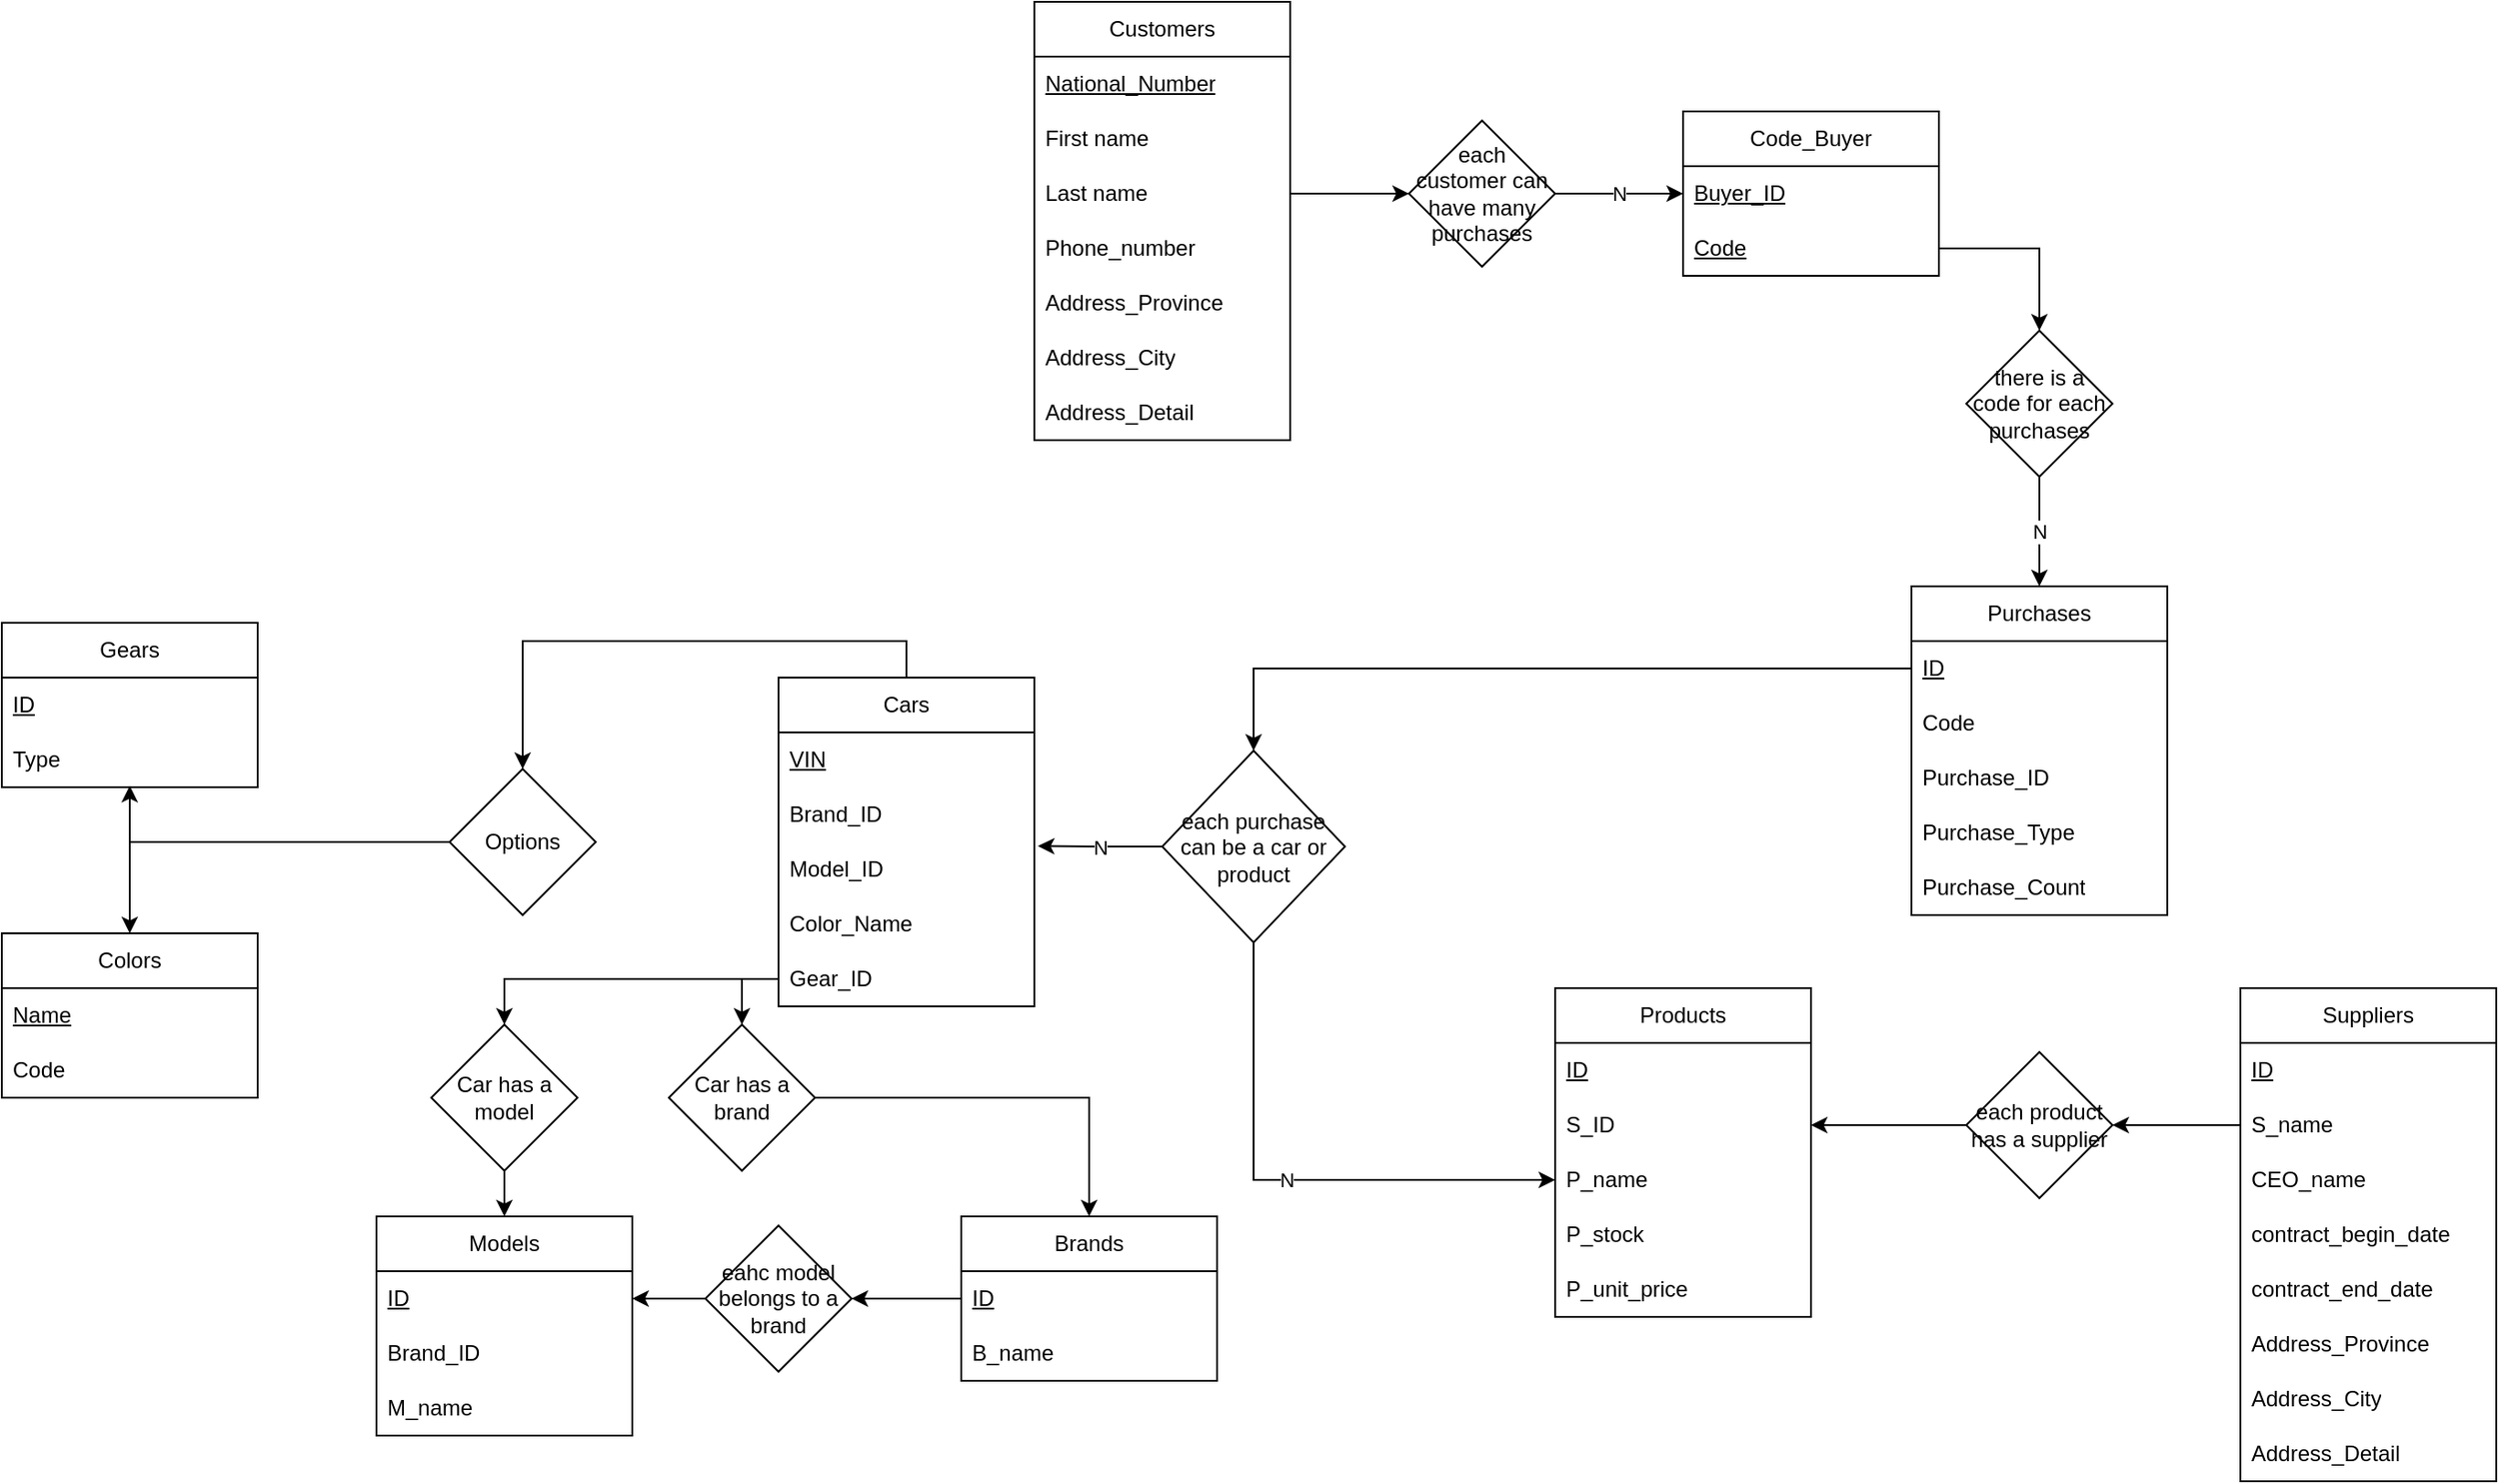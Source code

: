 <mxfile version="20.8.10" type="device"><diagram id="R2lEEEUBdFMjLlhIrx00" name="Page-1"><mxGraphModel dx="2734" dy="2216" grid="1" gridSize="10" guides="1" tooltips="1" connect="1" arrows="1" fold="1" page="1" pageScale="1" pageWidth="850" pageHeight="1100" math="0" shadow="0" extFonts="Permanent Marker^https://fonts.googleapis.com/css?family=Permanent+Marker"><root><mxCell id="0"/><mxCell id="1" parent="0"/><mxCell id="0owGsw8xxq0cr4WaNsGn-62" style="edgeStyle=orthogonalEdgeStyle;rounded=0;orthogonalLoop=1;jettySize=auto;html=1;exitX=0.5;exitY=0;exitDx=0;exitDy=0;entryX=0.5;entryY=0;entryDx=0;entryDy=0;" parent="1" source="0owGsw8xxq0cr4WaNsGn-4" target="0owGsw8xxq0cr4WaNsGn-61" edge="1"><mxGeometry relative="1" as="geometry"/></mxCell><mxCell id="0owGsw8xxq0cr4WaNsGn-4" value="Cars" style="swimlane;fontStyle=0;childLayout=stackLayout;horizontal=1;startSize=30;horizontalStack=0;resizeParent=1;resizeParentMax=0;resizeLast=0;collapsible=1;marginBottom=0;whiteSpace=wrap;html=1;" parent="1" vertex="1"><mxGeometry x="-140" width="140" height="180" as="geometry"/></mxCell><mxCell id="0owGsw8xxq0cr4WaNsGn-5" value="&lt;u&gt;VIN&lt;/u&gt;" style="text;strokeColor=none;fillColor=none;align=left;verticalAlign=middle;spacingLeft=4;spacingRight=4;overflow=hidden;points=[[0,0.5],[1,0.5]];portConstraint=eastwest;rotatable=0;whiteSpace=wrap;html=1;" parent="0owGsw8xxq0cr4WaNsGn-4" vertex="1"><mxGeometry y="30" width="140" height="30" as="geometry"/></mxCell><mxCell id="0owGsw8xxq0cr4WaNsGn-6" value="Brand_ID" style="text;strokeColor=none;fillColor=none;align=left;verticalAlign=middle;spacingLeft=4;spacingRight=4;overflow=hidden;points=[[0,0.5],[1,0.5]];portConstraint=eastwest;rotatable=0;whiteSpace=wrap;html=1;" parent="0owGsw8xxq0cr4WaNsGn-4" vertex="1"><mxGeometry y="60" width="140" height="30" as="geometry"/></mxCell><mxCell id="0owGsw8xxq0cr4WaNsGn-9" value="Model_ID" style="text;strokeColor=none;fillColor=none;align=left;verticalAlign=middle;spacingLeft=4;spacingRight=4;overflow=hidden;points=[[0,0.5],[1,0.5]];portConstraint=eastwest;rotatable=0;whiteSpace=wrap;html=1;" parent="0owGsw8xxq0cr4WaNsGn-4" vertex="1"><mxGeometry y="90" width="140" height="30" as="geometry"/></mxCell><mxCell id="0owGsw8xxq0cr4WaNsGn-10" value="Color_Name" style="text;strokeColor=none;fillColor=none;align=left;verticalAlign=middle;spacingLeft=4;spacingRight=4;overflow=hidden;points=[[0,0.5],[1,0.5]];portConstraint=eastwest;rotatable=0;whiteSpace=wrap;html=1;" parent="0owGsw8xxq0cr4WaNsGn-4" vertex="1"><mxGeometry y="120" width="140" height="30" as="geometry"/></mxCell><mxCell id="0owGsw8xxq0cr4WaNsGn-8" value="Gear_ID" style="text;strokeColor=none;fillColor=none;align=left;verticalAlign=middle;spacingLeft=4;spacingRight=4;overflow=hidden;points=[[0,0.5],[1,0.5]];portConstraint=eastwest;rotatable=0;whiteSpace=wrap;html=1;" parent="0owGsw8xxq0cr4WaNsGn-4" vertex="1"><mxGeometry y="150" width="140" height="30" as="geometry"/></mxCell><mxCell id="0owGsw8xxq0cr4WaNsGn-11" value="Gears" style="swimlane;fontStyle=0;childLayout=stackLayout;horizontal=1;startSize=30;horizontalStack=0;resizeParent=1;resizeParentMax=0;resizeLast=0;collapsible=1;marginBottom=0;whiteSpace=wrap;html=1;" parent="1" vertex="1"><mxGeometry x="-565" y="-30" width="140" height="90" as="geometry"/></mxCell><mxCell id="0owGsw8xxq0cr4WaNsGn-12" value="&lt;u&gt;ID&lt;/u&gt;" style="text;strokeColor=none;fillColor=none;align=left;verticalAlign=middle;spacingLeft=4;spacingRight=4;overflow=hidden;points=[[0,0.5],[1,0.5]];portConstraint=eastwest;rotatable=0;whiteSpace=wrap;html=1;" parent="0owGsw8xxq0cr4WaNsGn-11" vertex="1"><mxGeometry y="30" width="140" height="30" as="geometry"/></mxCell><mxCell id="0owGsw8xxq0cr4WaNsGn-13" value="Type" style="text;strokeColor=none;fillColor=none;align=left;verticalAlign=middle;spacingLeft=4;spacingRight=4;overflow=hidden;points=[[0,0.5],[1,0.5]];portConstraint=eastwest;rotatable=0;whiteSpace=wrap;html=1;" parent="0owGsw8xxq0cr4WaNsGn-11" vertex="1"><mxGeometry y="60" width="140" height="30" as="geometry"/></mxCell><mxCell id="0owGsw8xxq0cr4WaNsGn-17" value="Colors" style="swimlane;fontStyle=0;childLayout=stackLayout;horizontal=1;startSize=30;horizontalStack=0;resizeParent=1;resizeParentMax=0;resizeLast=0;collapsible=1;marginBottom=0;whiteSpace=wrap;html=1;" parent="1" vertex="1"><mxGeometry x="-565" y="140" width="140" height="90" as="geometry"/></mxCell><mxCell id="0owGsw8xxq0cr4WaNsGn-18" value="&lt;u&gt;Name&lt;/u&gt;" style="text;strokeColor=none;fillColor=none;align=left;verticalAlign=middle;spacingLeft=4;spacingRight=4;overflow=hidden;points=[[0,0.5],[1,0.5]];portConstraint=eastwest;rotatable=0;whiteSpace=wrap;html=1;" parent="0owGsw8xxq0cr4WaNsGn-17" vertex="1"><mxGeometry y="30" width="140" height="30" as="geometry"/></mxCell><mxCell id="0owGsw8xxq0cr4WaNsGn-19" value="Code" style="text;strokeColor=none;fillColor=none;align=left;verticalAlign=middle;spacingLeft=4;spacingRight=4;overflow=hidden;points=[[0,0.5],[1,0.5]];portConstraint=eastwest;rotatable=0;whiteSpace=wrap;html=1;" parent="0owGsw8xxq0cr4WaNsGn-17" vertex="1"><mxGeometry y="60" width="140" height="30" as="geometry"/></mxCell><mxCell id="0owGsw8xxq0cr4WaNsGn-20" value="Products" style="swimlane;fontStyle=0;childLayout=stackLayout;horizontal=1;startSize=30;horizontalStack=0;resizeParent=1;resizeParentMax=0;resizeLast=0;collapsible=1;marginBottom=0;whiteSpace=wrap;html=1;" parent="1" vertex="1"><mxGeometry x="285" y="170" width="140" height="180" as="geometry"/></mxCell><mxCell id="0owGsw8xxq0cr4WaNsGn-21" value="&lt;u&gt;ID&lt;/u&gt;" style="text;strokeColor=none;fillColor=none;align=left;verticalAlign=middle;spacingLeft=4;spacingRight=4;overflow=hidden;points=[[0,0.5],[1,0.5]];portConstraint=eastwest;rotatable=0;whiteSpace=wrap;html=1;" parent="0owGsw8xxq0cr4WaNsGn-20" vertex="1"><mxGeometry y="30" width="140" height="30" as="geometry"/></mxCell><mxCell id="0owGsw8xxq0cr4WaNsGn-96" value="S_ID" style="text;strokeColor=none;fillColor=none;align=left;verticalAlign=middle;spacingLeft=4;spacingRight=4;overflow=hidden;points=[[0,0.5],[1,0.5]];portConstraint=eastwest;rotatable=0;whiteSpace=wrap;html=1;" parent="0owGsw8xxq0cr4WaNsGn-20" vertex="1"><mxGeometry y="60" width="140" height="30" as="geometry"/></mxCell><mxCell id="0owGsw8xxq0cr4WaNsGn-22" value="P_name" style="text;strokeColor=none;fillColor=none;align=left;verticalAlign=middle;spacingLeft=4;spacingRight=4;overflow=hidden;points=[[0,0.5],[1,0.5]];portConstraint=eastwest;rotatable=0;whiteSpace=wrap;html=1;" parent="0owGsw8xxq0cr4WaNsGn-20" vertex="1"><mxGeometry y="90" width="140" height="30" as="geometry"/></mxCell><mxCell id="0owGsw8xxq0cr4WaNsGn-23" value="P_stock" style="text;strokeColor=none;fillColor=none;align=left;verticalAlign=middle;spacingLeft=4;spacingRight=4;overflow=hidden;points=[[0,0.5],[1,0.5]];portConstraint=eastwest;rotatable=0;whiteSpace=wrap;html=1;" parent="0owGsw8xxq0cr4WaNsGn-20" vertex="1"><mxGeometry y="120" width="140" height="30" as="geometry"/></mxCell><mxCell id="0owGsw8xxq0cr4WaNsGn-60" value="P_unit_price" style="text;strokeColor=none;fillColor=none;align=left;verticalAlign=middle;spacingLeft=4;spacingRight=4;overflow=hidden;points=[[0,0.5],[1,0.5]];portConstraint=eastwest;rotatable=0;whiteSpace=wrap;html=1;" parent="0owGsw8xxq0cr4WaNsGn-20" vertex="1"><mxGeometry y="150" width="140" height="30" as="geometry"/></mxCell><mxCell id="0owGsw8xxq0cr4WaNsGn-26" value="Suppliers" style="swimlane;fontStyle=0;childLayout=stackLayout;horizontal=1;startSize=30;horizontalStack=0;resizeParent=1;resizeParentMax=0;resizeLast=0;collapsible=1;marginBottom=0;whiteSpace=wrap;html=1;" parent="1" vertex="1"><mxGeometry x="660" y="170" width="140" height="270" as="geometry"/></mxCell><mxCell id="0owGsw8xxq0cr4WaNsGn-27" value="&lt;u&gt;ID&lt;/u&gt;" style="text;strokeColor=none;fillColor=none;align=left;verticalAlign=middle;spacingLeft=4;spacingRight=4;overflow=hidden;points=[[0,0.5],[1,0.5]];portConstraint=eastwest;rotatable=0;whiteSpace=wrap;html=1;" parent="0owGsw8xxq0cr4WaNsGn-26" vertex="1"><mxGeometry y="30" width="140" height="30" as="geometry"/></mxCell><mxCell id="0owGsw8xxq0cr4WaNsGn-28" value="S_name" style="text;strokeColor=none;fillColor=none;align=left;verticalAlign=middle;spacingLeft=4;spacingRight=4;overflow=hidden;points=[[0,0.5],[1,0.5]];portConstraint=eastwest;rotatable=0;whiteSpace=wrap;html=1;" parent="0owGsw8xxq0cr4WaNsGn-26" vertex="1"><mxGeometry y="60" width="140" height="30" as="geometry"/></mxCell><mxCell id="0owGsw8xxq0cr4WaNsGn-29" value="CEO_name" style="text;strokeColor=none;fillColor=none;align=left;verticalAlign=middle;spacingLeft=4;spacingRight=4;overflow=hidden;points=[[0,0.5],[1,0.5]];portConstraint=eastwest;rotatable=0;whiteSpace=wrap;html=1;" parent="0owGsw8xxq0cr4WaNsGn-26" vertex="1"><mxGeometry y="90" width="140" height="30" as="geometry"/></mxCell><mxCell id="0owGsw8xxq0cr4WaNsGn-56" value="contract_begin_date" style="text;strokeColor=none;fillColor=none;align=left;verticalAlign=middle;spacingLeft=4;spacingRight=4;overflow=hidden;points=[[0,0.5],[1,0.5]];portConstraint=eastwest;rotatable=0;whiteSpace=wrap;html=1;" parent="0owGsw8xxq0cr4WaNsGn-26" vertex="1"><mxGeometry y="120" width="140" height="30" as="geometry"/></mxCell><mxCell id="0owGsw8xxq0cr4WaNsGn-58" value="contract_end_date" style="text;strokeColor=none;fillColor=none;align=left;verticalAlign=middle;spacingLeft=4;spacingRight=4;overflow=hidden;points=[[0,0.5],[1,0.5]];portConstraint=eastwest;rotatable=0;whiteSpace=wrap;html=1;" parent="0owGsw8xxq0cr4WaNsGn-26" vertex="1"><mxGeometry y="150" width="140" height="30" as="geometry"/></mxCell><mxCell id="0owGsw8xxq0cr4WaNsGn-30" value="Address_Province" style="text;strokeColor=none;fillColor=none;align=left;verticalAlign=middle;spacingLeft=4;spacingRight=4;overflow=hidden;points=[[0,0.5],[1,0.5]];portConstraint=eastwest;rotatable=0;whiteSpace=wrap;html=1;" parent="0owGsw8xxq0cr4WaNsGn-26" vertex="1"><mxGeometry y="180" width="140" height="30" as="geometry"/></mxCell><mxCell id="0owGsw8xxq0cr4WaNsGn-31" value="Address_City" style="text;strokeColor=none;fillColor=none;align=left;verticalAlign=middle;spacingLeft=4;spacingRight=4;overflow=hidden;points=[[0,0.5],[1,0.5]];portConstraint=eastwest;rotatable=0;whiteSpace=wrap;html=1;" parent="0owGsw8xxq0cr4WaNsGn-26" vertex="1"><mxGeometry y="210" width="140" height="30" as="geometry"/></mxCell><mxCell id="0owGsw8xxq0cr4WaNsGn-32" value="Address_Detail" style="text;strokeColor=none;fillColor=none;align=left;verticalAlign=middle;spacingLeft=4;spacingRight=4;overflow=hidden;points=[[0,0.5],[1,0.5]];portConstraint=eastwest;rotatable=0;whiteSpace=wrap;html=1;" parent="0owGsw8xxq0cr4WaNsGn-26" vertex="1"><mxGeometry y="240" width="140" height="30" as="geometry"/></mxCell><mxCell id="0owGsw8xxq0cr4WaNsGn-75" value="" style="edgeStyle=orthogonalEdgeStyle;rounded=0;orthogonalLoop=1;jettySize=auto;html=1;" parent="1" source="0owGsw8xxq0cr4WaNsGn-33" target="0owGsw8xxq0cr4WaNsGn-74" edge="1"><mxGeometry relative="1" as="geometry"/></mxCell><mxCell id="0owGsw8xxq0cr4WaNsGn-33" value="Brands" style="swimlane;fontStyle=0;childLayout=stackLayout;horizontal=1;startSize=30;horizontalStack=0;resizeParent=1;resizeParentMax=0;resizeLast=0;collapsible=1;marginBottom=0;whiteSpace=wrap;html=1;" parent="1" vertex="1"><mxGeometry x="-40" y="295" width="140" height="90" as="geometry"/></mxCell><mxCell id="0owGsw8xxq0cr4WaNsGn-34" value="&lt;u&gt;ID&lt;/u&gt;" style="text;strokeColor=none;fillColor=none;align=left;verticalAlign=middle;spacingLeft=4;spacingRight=4;overflow=hidden;points=[[0,0.5],[1,0.5]];portConstraint=eastwest;rotatable=0;whiteSpace=wrap;html=1;" parent="0owGsw8xxq0cr4WaNsGn-33" vertex="1"><mxGeometry y="30" width="140" height="30" as="geometry"/></mxCell><mxCell id="0owGsw8xxq0cr4WaNsGn-35" value="B_name" style="text;strokeColor=none;fillColor=none;align=left;verticalAlign=middle;spacingLeft=4;spacingRight=4;overflow=hidden;points=[[0,0.5],[1,0.5]];portConstraint=eastwest;rotatable=0;whiteSpace=wrap;html=1;" parent="0owGsw8xxq0cr4WaNsGn-33" vertex="1"><mxGeometry y="60" width="140" height="30" as="geometry"/></mxCell><mxCell id="0owGsw8xxq0cr4WaNsGn-36" value="Models" style="swimlane;fontStyle=0;childLayout=stackLayout;horizontal=1;startSize=30;horizontalStack=0;resizeParent=1;resizeParentMax=0;resizeLast=0;collapsible=1;marginBottom=0;whiteSpace=wrap;html=1;" parent="1" vertex="1"><mxGeometry x="-360" y="295" width="140" height="120" as="geometry"/></mxCell><mxCell id="0owGsw8xxq0cr4WaNsGn-37" value="&lt;u&gt;ID&lt;/u&gt;" style="text;strokeColor=none;fillColor=none;align=left;verticalAlign=middle;spacingLeft=4;spacingRight=4;overflow=hidden;points=[[0,0.5],[1,0.5]];portConstraint=eastwest;rotatable=0;whiteSpace=wrap;html=1;" parent="0owGsw8xxq0cr4WaNsGn-36" vertex="1"><mxGeometry y="30" width="140" height="30" as="geometry"/></mxCell><mxCell id="0owGsw8xxq0cr4WaNsGn-39" value="Brand_ID" style="text;strokeColor=none;fillColor=none;align=left;verticalAlign=middle;spacingLeft=4;spacingRight=4;overflow=hidden;points=[[0,0.5],[1,0.5]];portConstraint=eastwest;rotatable=0;whiteSpace=wrap;html=1;" parent="0owGsw8xxq0cr4WaNsGn-36" vertex="1"><mxGeometry y="60" width="140" height="30" as="geometry"/></mxCell><mxCell id="0owGsw8xxq0cr4WaNsGn-38" value="M_name" style="text;strokeColor=none;fillColor=none;align=left;verticalAlign=middle;spacingLeft=4;spacingRight=4;overflow=hidden;points=[[0,0.5],[1,0.5]];portConstraint=eastwest;rotatable=0;whiteSpace=wrap;html=1;" parent="0owGsw8xxq0cr4WaNsGn-36" vertex="1"><mxGeometry y="90" width="140" height="30" as="geometry"/></mxCell><mxCell id="0owGsw8xxq0cr4WaNsGn-40" value="Customers" style="swimlane;fontStyle=0;childLayout=stackLayout;horizontal=1;startSize=30;horizontalStack=0;resizeParent=1;resizeParentMax=0;resizeLast=0;collapsible=1;marginBottom=0;whiteSpace=wrap;html=1;" parent="1" vertex="1"><mxGeometry y="-370" width="140" height="240" as="geometry"/></mxCell><mxCell id="0owGsw8xxq0cr4WaNsGn-41" value="&lt;u&gt;National_Number&lt;/u&gt;" style="text;strokeColor=none;fillColor=none;align=left;verticalAlign=middle;spacingLeft=4;spacingRight=4;overflow=hidden;points=[[0,0.5],[1,0.5]];portConstraint=eastwest;rotatable=0;whiteSpace=wrap;html=1;" parent="0owGsw8xxq0cr4WaNsGn-40" vertex="1"><mxGeometry y="30" width="140" height="30" as="geometry"/></mxCell><mxCell id="0owGsw8xxq0cr4WaNsGn-42" value="First name" style="text;strokeColor=none;fillColor=none;align=left;verticalAlign=middle;spacingLeft=4;spacingRight=4;overflow=hidden;points=[[0,0.5],[1,0.5]];portConstraint=eastwest;rotatable=0;whiteSpace=wrap;html=1;" parent="0owGsw8xxq0cr4WaNsGn-40" vertex="1"><mxGeometry y="60" width="140" height="30" as="geometry"/></mxCell><mxCell id="0owGsw8xxq0cr4WaNsGn-47" value="Last name" style="text;strokeColor=none;fillColor=none;align=left;verticalAlign=middle;spacingLeft=4;spacingRight=4;overflow=hidden;points=[[0,0.5],[1,0.5]];portConstraint=eastwest;rotatable=0;whiteSpace=wrap;html=1;" parent="0owGsw8xxq0cr4WaNsGn-40" vertex="1"><mxGeometry y="90" width="140" height="30" as="geometry"/></mxCell><mxCell id="0owGsw8xxq0cr4WaNsGn-43" value="Phone_number" style="text;strokeColor=none;fillColor=none;align=left;verticalAlign=middle;spacingLeft=4;spacingRight=4;overflow=hidden;points=[[0,0.5],[1,0.5]];portConstraint=eastwest;rotatable=0;whiteSpace=wrap;html=1;" parent="0owGsw8xxq0cr4WaNsGn-40" vertex="1"><mxGeometry y="120" width="140" height="30" as="geometry"/></mxCell><mxCell id="0owGsw8xxq0cr4WaNsGn-44" value="Address_Province" style="text;strokeColor=none;fillColor=none;align=left;verticalAlign=middle;spacingLeft=4;spacingRight=4;overflow=hidden;points=[[0,0.5],[1,0.5]];portConstraint=eastwest;rotatable=0;whiteSpace=wrap;html=1;" parent="0owGsw8xxq0cr4WaNsGn-40" vertex="1"><mxGeometry y="150" width="140" height="30" as="geometry"/></mxCell><mxCell id="0owGsw8xxq0cr4WaNsGn-45" value="Address_City" style="text;strokeColor=none;fillColor=none;align=left;verticalAlign=middle;spacingLeft=4;spacingRight=4;overflow=hidden;points=[[0,0.5],[1,0.5]];portConstraint=eastwest;rotatable=0;whiteSpace=wrap;html=1;" parent="0owGsw8xxq0cr4WaNsGn-40" vertex="1"><mxGeometry y="180" width="140" height="30" as="geometry"/></mxCell><mxCell id="0owGsw8xxq0cr4WaNsGn-46" value="Address_Detail" style="text;strokeColor=none;fillColor=none;align=left;verticalAlign=middle;spacingLeft=4;spacingRight=4;overflow=hidden;points=[[0,0.5],[1,0.5]];portConstraint=eastwest;rotatable=0;whiteSpace=wrap;html=1;" parent="0owGsw8xxq0cr4WaNsGn-40" vertex="1"><mxGeometry y="210" width="140" height="30" as="geometry"/></mxCell><mxCell id="0owGsw8xxq0cr4WaNsGn-48" value="Purchases" style="swimlane;fontStyle=0;childLayout=stackLayout;horizontal=1;startSize=30;horizontalStack=0;resizeParent=1;resizeParentMax=0;resizeLast=0;collapsible=1;marginBottom=0;whiteSpace=wrap;html=1;" parent="1" vertex="1"><mxGeometry x="480" y="-50" width="140" height="180" as="geometry"/></mxCell><mxCell id="0owGsw8xxq0cr4WaNsGn-49" value="&lt;u&gt;ID&lt;/u&gt;" style="text;strokeColor=none;fillColor=none;align=left;verticalAlign=middle;spacingLeft=4;spacingRight=4;overflow=hidden;points=[[0,0.5],[1,0.5]];portConstraint=eastwest;rotatable=0;whiteSpace=wrap;html=1;" parent="0owGsw8xxq0cr4WaNsGn-48" vertex="1"><mxGeometry y="30" width="140" height="30" as="geometry"/></mxCell><mxCell id="0owGsw8xxq0cr4WaNsGn-50" value="Code" style="text;strokeColor=none;fillColor=none;align=left;verticalAlign=middle;spacingLeft=4;spacingRight=4;overflow=hidden;points=[[0,0.5],[1,0.5]];portConstraint=eastwest;rotatable=0;whiteSpace=wrap;html=1;" parent="0owGsw8xxq0cr4WaNsGn-48" vertex="1"><mxGeometry y="60" width="140" height="30" as="geometry"/></mxCell><mxCell id="0owGsw8xxq0cr4WaNsGn-51" value="Purchase_ID" style="text;strokeColor=none;fillColor=none;align=left;verticalAlign=middle;spacingLeft=4;spacingRight=4;overflow=hidden;points=[[0,0.5],[1,0.5]];portConstraint=eastwest;rotatable=0;whiteSpace=wrap;html=1;" parent="0owGsw8xxq0cr4WaNsGn-48" vertex="1"><mxGeometry y="90" width="140" height="30" as="geometry"/></mxCell><mxCell id="0owGsw8xxq0cr4WaNsGn-52" value="Purchase_Type" style="text;strokeColor=none;fillColor=none;align=left;verticalAlign=middle;spacingLeft=4;spacingRight=4;overflow=hidden;points=[[0,0.5],[1,0.5]];portConstraint=eastwest;rotatable=0;whiteSpace=wrap;html=1;" parent="0owGsw8xxq0cr4WaNsGn-48" vertex="1"><mxGeometry y="120" width="140" height="30" as="geometry"/></mxCell><mxCell id="0owGsw8xxq0cr4WaNsGn-53" value="Purchase_Count" style="text;strokeColor=none;fillColor=none;align=left;verticalAlign=middle;spacingLeft=4;spacingRight=4;overflow=hidden;points=[[0,0.5],[1,0.5]];portConstraint=eastwest;rotatable=0;whiteSpace=wrap;html=1;" parent="0owGsw8xxq0cr4WaNsGn-48" vertex="1"><mxGeometry y="150" width="140" height="30" as="geometry"/></mxCell><mxCell id="0owGsw8xxq0cr4WaNsGn-65" style="edgeStyle=orthogonalEdgeStyle;rounded=0;orthogonalLoop=1;jettySize=auto;html=1;exitX=0;exitY=0.5;exitDx=0;exitDy=0;" parent="1" source="0owGsw8xxq0cr4WaNsGn-61" target="0owGsw8xxq0cr4WaNsGn-17" edge="1"><mxGeometry relative="1" as="geometry"/></mxCell><mxCell id="0owGsw8xxq0cr4WaNsGn-78" style="edgeStyle=orthogonalEdgeStyle;rounded=0;orthogonalLoop=1;jettySize=auto;html=1;exitX=0;exitY=0.5;exitDx=0;exitDy=0;entryX=0.5;entryY=0.975;entryDx=0;entryDy=0;entryPerimeter=0;" parent="1" source="0owGsw8xxq0cr4WaNsGn-61" target="0owGsw8xxq0cr4WaNsGn-13" edge="1"><mxGeometry relative="1" as="geometry"/></mxCell><mxCell id="0owGsw8xxq0cr4WaNsGn-61" value="Options" style="rhombus;whiteSpace=wrap;html=1;" parent="1" vertex="1"><mxGeometry x="-320" y="50" width="80" height="80" as="geometry"/></mxCell><mxCell id="0owGsw8xxq0cr4WaNsGn-69" style="edgeStyle=orthogonalEdgeStyle;rounded=0;orthogonalLoop=1;jettySize=auto;html=1;exitX=0.5;exitY=1;exitDx=0;exitDy=0;entryX=0.5;entryY=0;entryDx=0;entryDy=0;" parent="1" source="0owGsw8xxq0cr4WaNsGn-66" target="0owGsw8xxq0cr4WaNsGn-36" edge="1"><mxGeometry relative="1" as="geometry"/></mxCell><mxCell id="0owGsw8xxq0cr4WaNsGn-66" value="Car has a model" style="rhombus;whiteSpace=wrap;html=1;" parent="1" vertex="1"><mxGeometry x="-330" y="190" width="80" height="80" as="geometry"/></mxCell><mxCell id="0owGsw8xxq0cr4WaNsGn-67" style="edgeStyle=orthogonalEdgeStyle;rounded=0;orthogonalLoop=1;jettySize=auto;html=1;exitX=0;exitY=0.5;exitDx=0;exitDy=0;entryX=0.5;entryY=0;entryDx=0;entryDy=0;" parent="1" source="0owGsw8xxq0cr4WaNsGn-8" target="0owGsw8xxq0cr4WaNsGn-66" edge="1"><mxGeometry relative="1" as="geometry"/></mxCell><mxCell id="0owGsw8xxq0cr4WaNsGn-73" style="edgeStyle=orthogonalEdgeStyle;rounded=0;orthogonalLoop=1;jettySize=auto;html=1;exitX=1;exitY=0.5;exitDx=0;exitDy=0;entryX=0.5;entryY=0;entryDx=0;entryDy=0;" parent="1" source="0owGsw8xxq0cr4WaNsGn-70" target="0owGsw8xxq0cr4WaNsGn-33" edge="1"><mxGeometry relative="1" as="geometry"/></mxCell><mxCell id="0owGsw8xxq0cr4WaNsGn-70" value="Car has a brand" style="rhombus;whiteSpace=wrap;html=1;" parent="1" vertex="1"><mxGeometry x="-200" y="190" width="80" height="80" as="geometry"/></mxCell><mxCell id="0owGsw8xxq0cr4WaNsGn-72" style="edgeStyle=orthogonalEdgeStyle;rounded=0;orthogonalLoop=1;jettySize=auto;html=1;exitX=0;exitY=0.5;exitDx=0;exitDy=0;entryX=0.5;entryY=0;entryDx=0;entryDy=0;" parent="1" source="0owGsw8xxq0cr4WaNsGn-8" target="0owGsw8xxq0cr4WaNsGn-70" edge="1"><mxGeometry relative="1" as="geometry"/></mxCell><mxCell id="0owGsw8xxq0cr4WaNsGn-76" style="edgeStyle=orthogonalEdgeStyle;rounded=0;orthogonalLoop=1;jettySize=auto;html=1;exitX=0;exitY=0.5;exitDx=0;exitDy=0;entryX=1;entryY=0.5;entryDx=0;entryDy=0;" parent="1" source="0owGsw8xxq0cr4WaNsGn-74" target="0owGsw8xxq0cr4WaNsGn-37" edge="1"><mxGeometry relative="1" as="geometry"/></mxCell><mxCell id="0owGsw8xxq0cr4WaNsGn-74" value="eahc model belongs to a brand" style="rhombus;whiteSpace=wrap;html=1;" parent="1" vertex="1"><mxGeometry x="-180" y="300" width="80" height="80" as="geometry"/></mxCell><mxCell id="0owGsw8xxq0cr4WaNsGn-82" value="N" style="edgeStyle=orthogonalEdgeStyle;rounded=0;orthogonalLoop=1;jettySize=auto;html=1;exitX=0;exitY=0.5;exitDx=0;exitDy=0;entryX=1.014;entryY=0.075;entryDx=0;entryDy=0;entryPerimeter=0;" parent="1" source="0owGsw8xxq0cr4WaNsGn-79" target="0owGsw8xxq0cr4WaNsGn-9" edge="1"><mxGeometry relative="1" as="geometry"/></mxCell><mxCell id="0owGsw8xxq0cr4WaNsGn-91" value="N" style="edgeStyle=orthogonalEdgeStyle;rounded=0;orthogonalLoop=1;jettySize=auto;html=1;exitX=0.5;exitY=1;exitDx=0;exitDy=0;entryX=0;entryY=0.5;entryDx=0;entryDy=0;" parent="1" source="0owGsw8xxq0cr4WaNsGn-79" target="0owGsw8xxq0cr4WaNsGn-22" edge="1"><mxGeometry relative="1" as="geometry"/></mxCell><mxCell id="0owGsw8xxq0cr4WaNsGn-79" value="each purchase can be a car or product" style="rhombus;whiteSpace=wrap;html=1;" parent="1" vertex="1"><mxGeometry x="70" y="40" width="100" height="105" as="geometry"/></mxCell><mxCell id="0owGsw8xxq0cr4WaNsGn-90" style="edgeStyle=orthogonalEdgeStyle;rounded=0;orthogonalLoop=1;jettySize=auto;html=1;exitX=0;exitY=0.5;exitDx=0;exitDy=0;entryX=0.5;entryY=0;entryDx=0;entryDy=0;" parent="1" source="0owGsw8xxq0cr4WaNsGn-49" target="0owGsw8xxq0cr4WaNsGn-79" edge="1"><mxGeometry relative="1" as="geometry"/></mxCell><mxCell id="SoWj_7aeGvpQqxyykHn1-13" value="N" style="edgeStyle=orthogonalEdgeStyle;rounded=0;orthogonalLoop=1;jettySize=auto;html=1;exitX=1;exitY=0.5;exitDx=0;exitDy=0;entryX=0;entryY=0.5;entryDx=0;entryDy=0;" edge="1" parent="1" source="0owGsw8xxq0cr4WaNsGn-92" target="SoWj_7aeGvpQqxyykHn1-4"><mxGeometry relative="1" as="geometry"/></mxCell><mxCell id="0owGsw8xxq0cr4WaNsGn-92" value="each customer can have many purchases" style="rhombus;whiteSpace=wrap;html=1;" parent="1" vertex="1"><mxGeometry x="205" y="-305" width="80" height="80" as="geometry"/></mxCell><mxCell id="0owGsw8xxq0cr4WaNsGn-98" style="edgeStyle=orthogonalEdgeStyle;rounded=0;orthogonalLoop=1;jettySize=auto;html=1;exitX=0;exitY=0.5;exitDx=0;exitDy=0;entryX=1;entryY=0.5;entryDx=0;entryDy=0;" parent="1" source="0owGsw8xxq0cr4WaNsGn-95" target="0owGsw8xxq0cr4WaNsGn-96" edge="1"><mxGeometry relative="1" as="geometry"/></mxCell><mxCell id="0owGsw8xxq0cr4WaNsGn-95" value="each product has a supplier" style="rhombus;whiteSpace=wrap;html=1;" parent="1" vertex="1"><mxGeometry x="510" y="205" width="80" height="80" as="geometry"/></mxCell><mxCell id="0owGsw8xxq0cr4WaNsGn-97" style="edgeStyle=orthogonalEdgeStyle;rounded=0;orthogonalLoop=1;jettySize=auto;html=1;exitX=0;exitY=0.5;exitDx=0;exitDy=0;entryX=1;entryY=0.5;entryDx=0;entryDy=0;" parent="1" source="0owGsw8xxq0cr4WaNsGn-28" target="0owGsw8xxq0cr4WaNsGn-95" edge="1"><mxGeometry relative="1" as="geometry"/></mxCell><mxCell id="SoWj_7aeGvpQqxyykHn1-3" value="Code_Buyer" style="swimlane;fontStyle=0;childLayout=stackLayout;horizontal=1;startSize=30;horizontalStack=0;resizeParent=1;resizeParentMax=0;resizeLast=0;collapsible=1;marginBottom=0;whiteSpace=wrap;html=1;" vertex="1" parent="1"><mxGeometry x="355" y="-310" width="140" height="90" as="geometry"/></mxCell><mxCell id="SoWj_7aeGvpQqxyykHn1-4" value="&lt;u&gt;Buyer_ID&lt;/u&gt;" style="text;strokeColor=none;fillColor=none;align=left;verticalAlign=middle;spacingLeft=4;spacingRight=4;overflow=hidden;points=[[0,0.5],[1,0.5]];portConstraint=eastwest;rotatable=0;whiteSpace=wrap;html=1;" vertex="1" parent="SoWj_7aeGvpQqxyykHn1-3"><mxGeometry y="30" width="140" height="30" as="geometry"/></mxCell><mxCell id="SoWj_7aeGvpQqxyykHn1-6" value="&lt;u&gt;Code&lt;/u&gt;" style="text;strokeColor=none;fillColor=none;align=left;verticalAlign=middle;spacingLeft=4;spacingRight=4;overflow=hidden;points=[[0,0.5],[1,0.5]];portConstraint=eastwest;rotatable=0;whiteSpace=wrap;html=1;" vertex="1" parent="SoWj_7aeGvpQqxyykHn1-3"><mxGeometry y="60" width="140" height="30" as="geometry"/></mxCell><mxCell id="SoWj_7aeGvpQqxyykHn1-15" value="N" style="edgeStyle=orthogonalEdgeStyle;rounded=0;orthogonalLoop=1;jettySize=auto;html=1;exitX=0.5;exitY=1;exitDx=0;exitDy=0;entryX=0.5;entryY=0;entryDx=0;entryDy=0;" edge="1" parent="1" source="SoWj_7aeGvpQqxyykHn1-11" target="0owGsw8xxq0cr4WaNsGn-48"><mxGeometry relative="1" as="geometry"/></mxCell><mxCell id="SoWj_7aeGvpQqxyykHn1-11" value="there is a code for each purchases" style="rhombus;whiteSpace=wrap;html=1;" vertex="1" parent="1"><mxGeometry x="510" y="-190" width="80" height="80" as="geometry"/></mxCell><mxCell id="SoWj_7aeGvpQqxyykHn1-12" style="edgeStyle=orthogonalEdgeStyle;rounded=0;orthogonalLoop=1;jettySize=auto;html=1;exitX=1;exitY=0.5;exitDx=0;exitDy=0;entryX=0;entryY=0.5;entryDx=0;entryDy=0;" edge="1" parent="1" source="0owGsw8xxq0cr4WaNsGn-47" target="0owGsw8xxq0cr4WaNsGn-92"><mxGeometry relative="1" as="geometry"/></mxCell><mxCell id="SoWj_7aeGvpQqxyykHn1-14" style="edgeStyle=orthogonalEdgeStyle;rounded=0;orthogonalLoop=1;jettySize=auto;html=1;exitX=1;exitY=0.5;exitDx=0;exitDy=0;entryX=0.5;entryY=0;entryDx=0;entryDy=0;" edge="1" parent="1" source="SoWj_7aeGvpQqxyykHn1-6" target="SoWj_7aeGvpQqxyykHn1-11"><mxGeometry relative="1" as="geometry"/></mxCell></root></mxGraphModel></diagram></mxfile>